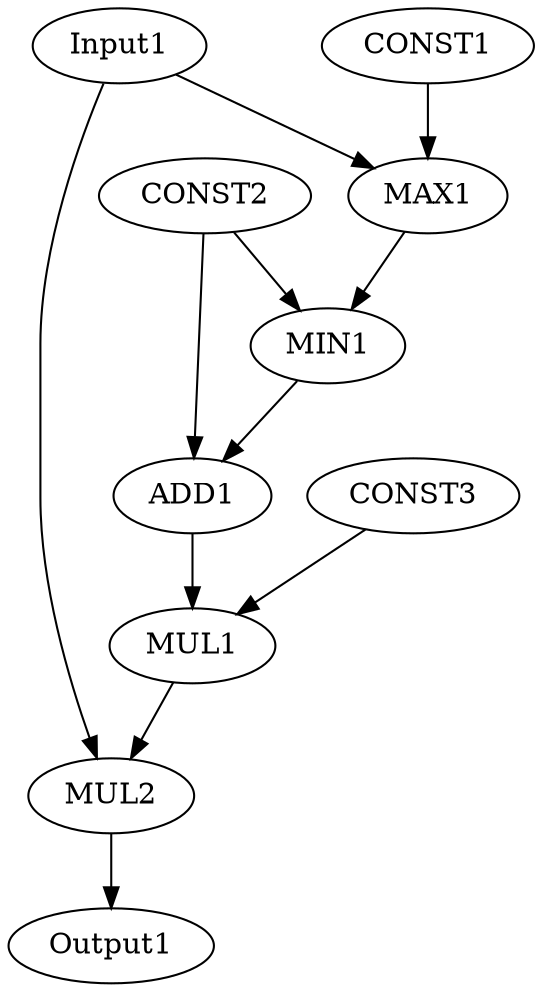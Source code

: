 Digraph G {
CONST1[opcode=const, value=49664]; #-3.0
CONST2[opcode=const, value=16896]; #3.0
CONST3[opcode=const, value=12629]; #1.0 / 6.0
Input1[opcode=input, ref_name="A1", size=2000, offset="0, 0", pattern="2, 1000"];
Output1[opcode=output, ref_name="B1", size=2000, offset="0, 0", pattern="2, 1000"];
MAX1[opcode=fmax];
MIN1[opcode=fmin];
MUL1[opcode=fmul];
ADD1[opcode=fadd];
MUL2[opcode=fmul];
Input1->MAX1[operand=0];
CONST1->MAX1[operand=1];
MAX1->MIN1[operand=0];
CONST2->MIN1[operand=1];
MIN1->ADD1[operand=0];
CONST2->ADD1[operan=1];
ADD1->MUL1[operand=0];
CONST3->MUL1[operand=1];
MUL1->MUL2[operand=0];
Input1->MUL2[operand=1];
MUL2->Output1[operand=0];
}
